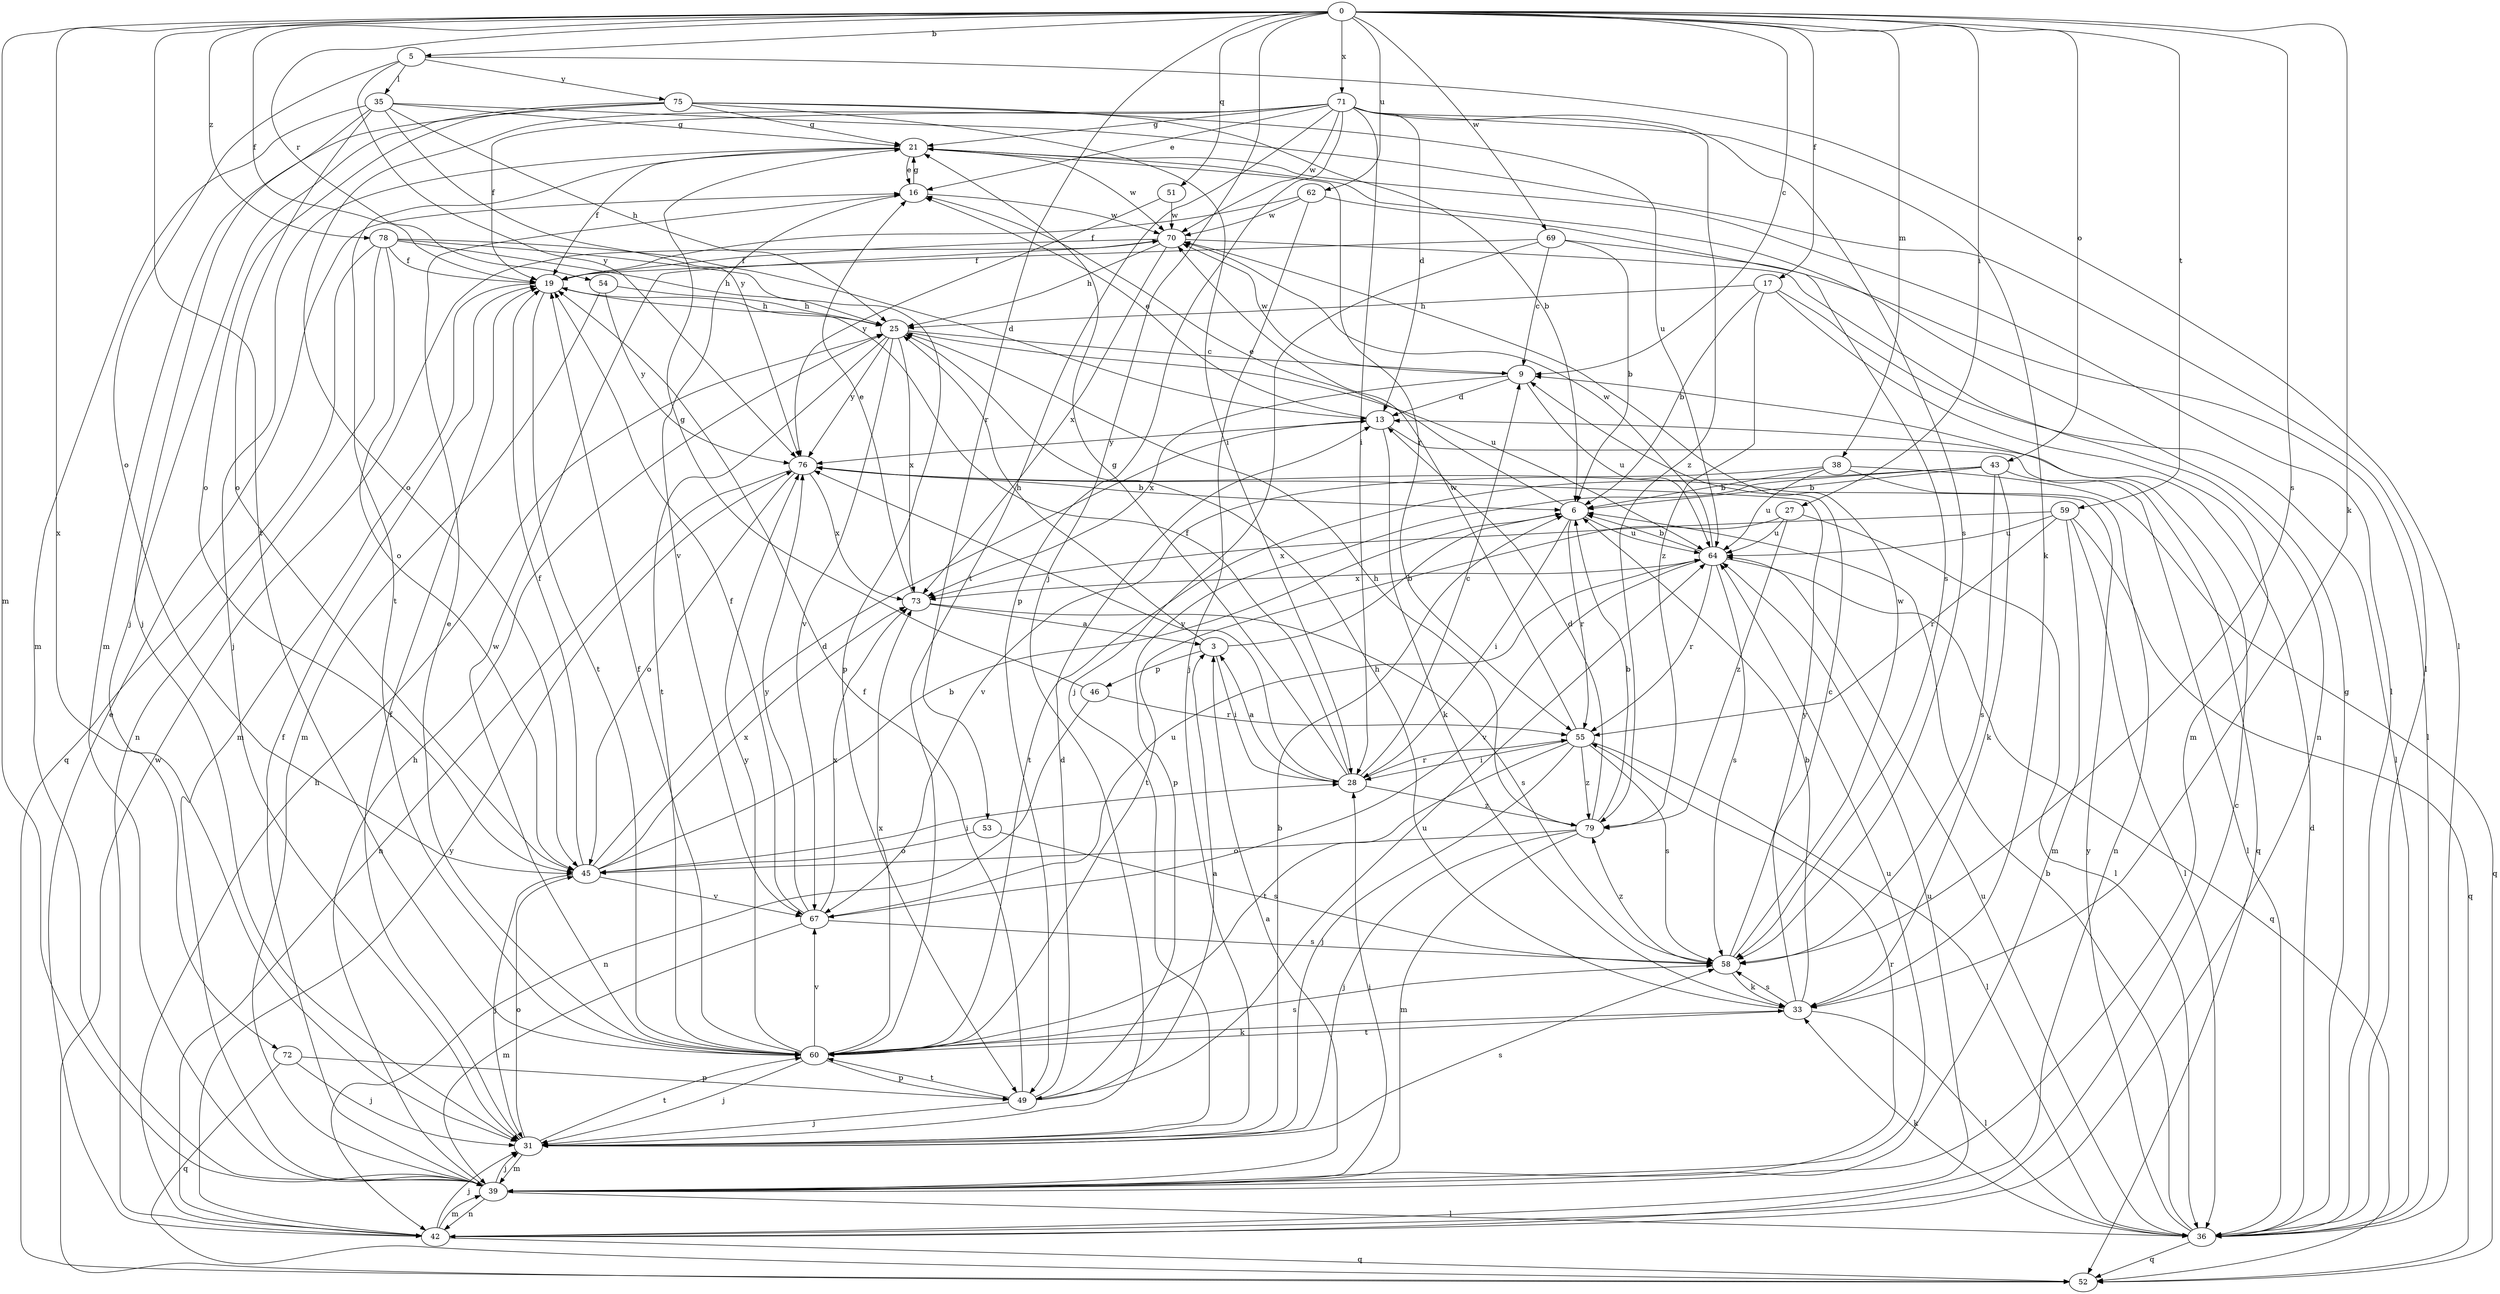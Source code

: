 strict digraph  {
0;
3;
5;
6;
9;
13;
16;
17;
19;
21;
25;
27;
28;
31;
33;
35;
36;
38;
39;
42;
43;
45;
46;
49;
51;
52;
53;
54;
55;
58;
59;
60;
62;
64;
67;
69;
70;
71;
72;
73;
75;
76;
78;
79;
0 -> 5  [label=b];
0 -> 9  [label=c];
0 -> 17  [label=f];
0 -> 19  [label=f];
0 -> 27  [label=i];
0 -> 31  [label=j];
0 -> 33  [label=k];
0 -> 38  [label=m];
0 -> 39  [label=m];
0 -> 43  [label=o];
0 -> 51  [label=q];
0 -> 53  [label=r];
0 -> 54  [label=r];
0 -> 58  [label=s];
0 -> 59  [label=t];
0 -> 60  [label=t];
0 -> 62  [label=u];
0 -> 69  [label=w];
0 -> 71  [label=x];
0 -> 72  [label=x];
0 -> 78  [label=z];
3 -> 6  [label=b];
3 -> 25  [label=h];
3 -> 28  [label=i];
3 -> 46  [label=p];
5 -> 35  [label=l];
5 -> 36  [label=l];
5 -> 45  [label=o];
5 -> 75  [label=y];
5 -> 76  [label=y];
6 -> 16  [label=e];
6 -> 28  [label=i];
6 -> 55  [label=r];
6 -> 64  [label=u];
9 -> 13  [label=d];
9 -> 64  [label=u];
9 -> 70  [label=w];
9 -> 73  [label=x];
13 -> 16  [label=e];
13 -> 33  [label=k];
13 -> 52  [label=q];
13 -> 76  [label=y];
16 -> 21  [label=g];
16 -> 67  [label=v];
16 -> 70  [label=w];
17 -> 6  [label=b];
17 -> 25  [label=h];
17 -> 36  [label=l];
17 -> 39  [label=m];
17 -> 79  [label=z];
19 -> 25  [label=h];
19 -> 39  [label=m];
19 -> 60  [label=t];
21 -> 16  [label=e];
21 -> 19  [label=f];
21 -> 31  [label=j];
21 -> 36  [label=l];
21 -> 55  [label=r];
21 -> 60  [label=t];
21 -> 70  [label=w];
25 -> 9  [label=c];
25 -> 60  [label=t];
25 -> 64  [label=u];
25 -> 67  [label=v];
25 -> 73  [label=x];
25 -> 76  [label=y];
27 -> 36  [label=l];
27 -> 60  [label=t];
27 -> 64  [label=u];
27 -> 79  [label=z];
28 -> 3  [label=a];
28 -> 9  [label=c];
28 -> 19  [label=f];
28 -> 21  [label=g];
28 -> 55  [label=r];
28 -> 76  [label=y];
28 -> 79  [label=z];
31 -> 6  [label=b];
31 -> 19  [label=f];
31 -> 39  [label=m];
31 -> 45  [label=o];
31 -> 58  [label=s];
31 -> 60  [label=t];
33 -> 6  [label=b];
33 -> 9  [label=c];
33 -> 25  [label=h];
33 -> 36  [label=l];
33 -> 58  [label=s];
33 -> 60  [label=t];
35 -> 21  [label=g];
35 -> 25  [label=h];
35 -> 31  [label=j];
35 -> 36  [label=l];
35 -> 39  [label=m];
35 -> 45  [label=o];
35 -> 76  [label=y];
36 -> 6  [label=b];
36 -> 13  [label=d];
36 -> 21  [label=g];
36 -> 33  [label=k];
36 -> 52  [label=q];
36 -> 64  [label=u];
36 -> 76  [label=y];
38 -> 6  [label=b];
38 -> 42  [label=n];
38 -> 52  [label=q];
38 -> 64  [label=u];
38 -> 67  [label=v];
39 -> 3  [label=a];
39 -> 19  [label=f];
39 -> 25  [label=h];
39 -> 28  [label=i];
39 -> 31  [label=j];
39 -> 36  [label=l];
39 -> 42  [label=n];
39 -> 55  [label=r];
39 -> 64  [label=u];
42 -> 9  [label=c];
42 -> 16  [label=e];
42 -> 25  [label=h];
42 -> 31  [label=j];
42 -> 39  [label=m];
42 -> 52  [label=q];
42 -> 64  [label=u];
42 -> 76  [label=y];
43 -> 6  [label=b];
43 -> 33  [label=k];
43 -> 36  [label=l];
43 -> 49  [label=p];
43 -> 58  [label=s];
43 -> 60  [label=t];
45 -> 6  [label=b];
45 -> 13  [label=d];
45 -> 19  [label=f];
45 -> 28  [label=i];
45 -> 31  [label=j];
45 -> 67  [label=v];
45 -> 73  [label=x];
46 -> 21  [label=g];
46 -> 42  [label=n];
46 -> 55  [label=r];
49 -> 3  [label=a];
49 -> 13  [label=d];
49 -> 19  [label=f];
49 -> 31  [label=j];
49 -> 60  [label=t];
49 -> 64  [label=u];
51 -> 70  [label=w];
51 -> 76  [label=y];
52 -> 70  [label=w];
53 -> 45  [label=o];
53 -> 58  [label=s];
54 -> 25  [label=h];
54 -> 39  [label=m];
54 -> 76  [label=y];
55 -> 28  [label=i];
55 -> 31  [label=j];
55 -> 36  [label=l];
55 -> 58  [label=s];
55 -> 60  [label=t];
55 -> 70  [label=w];
55 -> 79  [label=z];
58 -> 33  [label=k];
58 -> 70  [label=w];
58 -> 76  [label=y];
58 -> 79  [label=z];
59 -> 36  [label=l];
59 -> 39  [label=m];
59 -> 52  [label=q];
59 -> 55  [label=r];
59 -> 64  [label=u];
59 -> 73  [label=x];
60 -> 16  [label=e];
60 -> 19  [label=f];
60 -> 31  [label=j];
60 -> 33  [label=k];
60 -> 49  [label=p];
60 -> 58  [label=s];
60 -> 67  [label=v];
60 -> 70  [label=w];
60 -> 73  [label=x];
60 -> 76  [label=y];
62 -> 19  [label=f];
62 -> 31  [label=j];
62 -> 58  [label=s];
62 -> 70  [label=w];
64 -> 6  [label=b];
64 -> 52  [label=q];
64 -> 55  [label=r];
64 -> 58  [label=s];
64 -> 67  [label=v];
64 -> 70  [label=w];
64 -> 73  [label=x];
67 -> 19  [label=f];
67 -> 39  [label=m];
67 -> 58  [label=s];
67 -> 64  [label=u];
67 -> 73  [label=x];
67 -> 76  [label=y];
69 -> 6  [label=b];
69 -> 9  [label=c];
69 -> 19  [label=f];
69 -> 31  [label=j];
69 -> 36  [label=l];
70 -> 19  [label=f];
70 -> 25  [label=h];
70 -> 42  [label=n];
70 -> 73  [label=x];
71 -> 13  [label=d];
71 -> 16  [label=e];
71 -> 19  [label=f];
71 -> 21  [label=g];
71 -> 28  [label=i];
71 -> 33  [label=k];
71 -> 45  [label=o];
71 -> 49  [label=p];
71 -> 58  [label=s];
71 -> 60  [label=t];
71 -> 70  [label=w];
71 -> 79  [label=z];
72 -> 31  [label=j];
72 -> 49  [label=p];
72 -> 52  [label=q];
73 -> 3  [label=a];
73 -> 16  [label=e];
73 -> 58  [label=s];
75 -> 6  [label=b];
75 -> 21  [label=g];
75 -> 28  [label=i];
75 -> 31  [label=j];
75 -> 39  [label=m];
75 -> 45  [label=o];
75 -> 64  [label=u];
76 -> 6  [label=b];
76 -> 42  [label=n];
76 -> 45  [label=o];
76 -> 73  [label=x];
78 -> 13  [label=d];
78 -> 19  [label=f];
78 -> 25  [label=h];
78 -> 42  [label=n];
78 -> 45  [label=o];
78 -> 49  [label=p];
78 -> 52  [label=q];
79 -> 6  [label=b];
79 -> 13  [label=d];
79 -> 25  [label=h];
79 -> 31  [label=j];
79 -> 39  [label=m];
79 -> 45  [label=o];
}
